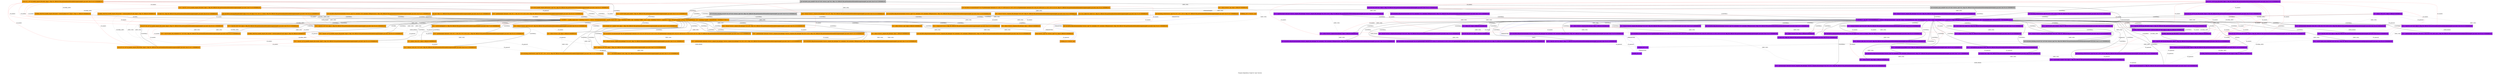 strict graph "Program Dependency Graph for 'main' function" {
label="Program Dependency Graph for 'main' function";
Node0x563ba2780840 [fillcolor=orange, label="{  store i32 1, i32* @_handle_request_fib.inited, align 4, !dbg !92, DBGLOC file partitioned/multithreaded/orange/example3_rpc.mod.c line 24 col 10 ENDDBGLOC}", shape="record", side="orange/orange", style=filled];
Node0x563ba2780f10 [fillcolor=orange, label="{  call void @llvm.memcpy.p0i8.p0i8.i64(i8* align 4 %14, i8* align 4 %15, i64 12, i1 false), !dbg !96, DBGLOC file partitioned/multithreaded/orange/example3_rpc.mod.c line 26 col 13 ENDDBGLOC}", shape="record", side="orange/orange", style=filled];
Node0x563ba277b5a0 [color="blue", fillcolor=orange, label="{FORMAL_OUT: 0 %struct._tag*}", shape="record", side="orange/orange", style=filled];
Node0x563ba278ebb0 [fillcolor=orange, label="{  call void @llvm.dbg.declare(metadata %struct._tag** %2, metadata !103, metadata !DIExpression()), !dbg !104, DBGLOC file partitioned/multithreaded/orange/example3_rpc.mod.c line 5 col 36 ENDDBGLOC}", shape="record", side="orange/orange", style=filled];
Node0x563ba2799130 [fillcolor=orange, label="{GLOBAL_VALUE:@_handle_request_fib.psocket = internal global i8* null, align 8, !dbg !35, DBGLOC  ENDDBGLOC}", shape="record", side="orange/orange", style=filled];
Node0x55dbd8fa22e0 [fillcolor=purple, label="{  store i32 1, i32* @_rpc_fib.inited, align 4, !dbg !85, DBGLOC file partitioned/multithreaded/purple/example3_rpc.mod.c line 24 col 10 ENDDBGLOC}", shape="record", side="purple/purple", style=filled];
Node0x55dbd8fa2400 [fillcolor=purple, label="{  store i32 %10, i32* %11, align 1, !dbg !79, DBGLOC file partitioned/multithreaded/purple/example3_rpc.mod.c line 19 col 11 ENDDBGLOC}", shape="record", side="purple/purple", style=filled];
Node0x563ba2793ee0 [fillcolor=orange, label="{  call void @_handle_request_fib(%struct._tag* %5), !dbg !56, DBGLOC file partitioned/multithreaded/orange/example3_rpc.mod.c line 84 col 1 ENDDBGLOC}", shape="record", side="orange/orange", style=filled];
Node0x55dbd8fa21f0 [fillcolor=purple, label="{  %7 = alloca \{ i64, i32 \}, align 4, DBGLOC  ENDDBGLOC}", shape="record", side="purple/purple", style=filled];
Node0x563ba2780a50 [fillcolor=orange, label="{  br i1 %11, label %22, label %12, !dbg !91, DBGLOC file partitioned/multithreaded/orange/example3_rpc.mod.c line 23 col 5 ENDDBGLOC}", shape="record", side="orange/orange", style=filled];
Node0x55dbd8fa1d10 [fillcolor=purple, label="{  call void @tag_write(%struct._tag* %3, i32 1, i32 1, i32 3), !dbg !80, DBGLOC file partitioned/multithreaded/purple/example3_rpc.mod.c line 20 col 2 ENDDBGLOC}", shape="record", side="purple/purple", style=filled];
Node0x55dbd8fa1d70 [dbginfo="Name: xdc_asyn_send on line 30 column 2 in file partitioned/multithreaded/purple/example3_rpc.mod.c (local)", fillcolor="gray", label="{  call void @xdc_asyn_send(i8* %25, i8* %26, %struct._tag* %3), !dbg !95, DBGLOC file partitioned/multithreaded/purple/example3_rpc.mod.c line 30 col 2 ENDDBGLOC}", shape="record", side="purple/purple", style="filled"];
Node0x563ba2781360 [fillcolor=orange, label="{  ret void, !dbg !111, DBGLOC file partitioned/multithreaded/orange/example3_rpc.mod.c line 35 col 1 ENDDBGLOC}", shape="record", side="orange/orange", style=filled];
Node0x563ba2780420 [dbginfo="Name: xdc_asyn_send on line 34 column 2 in file partitioned/multithreaded/orange/example3_rpc.mod.c (local)", fillcolor="gray", label="{  call void @xdc_asyn_send(i8* %29, i8* %30, %struct._tag* %4), !dbg !110, DBGLOC file partitioned/multithreaded/orange/example3_rpc.mod.c line 34 col 2 ENDDBGLOC}", shape="record", side="orange/orange", style="filled"];
Node0x563ba27808d0 [fillcolor=orange, label="{  call void @llvm.var.annotation(i8* %9, i8* getelementptr inbounds ([17 x i8], [17 x i8]* @.str.2.5, i32 0, i32 0), i8* getelementptr inbounds ([52 x i8], [52 x i8]* @.str.1.4, i32 0, i32 0), i32 18), !dbg !87, DBGLOC file partitioned/multithreaded/orange/example3_rpc.mod.c line 18 col 2 ENDDBGLOC}", shape="record", side="orange/orange", style=filled];
Node0x55dbd8fa2460 [fillcolor=purple, label="{  store i8* %15, i8** @_rpc_fib.psocket, align 8, !dbg !88, DBGLOC file partitioned/multithreaded/purple/example3_rpc.mod.c line 25 col 11 ENDDBGLOC}", shape="record", side="purple/purple", style=filled];
Node0x563ba27807b0 [fillcolor=orange, label="{  %10 = load i32, i32* @_handle_request_fib.inited, align 4, !dbg !89, DBGLOC file partitioned/multithreaded/orange/example3_rpc.mod.c line 23 col 6 ENDDBGLOC}", shape="record", side="orange/orange", style=filled];
Node0x563ba2799090 [fillcolor=orange, label="{GLOBAL_VALUE:@_handle_request_fib.inited = internal global i32 0, align 4, !dbg !11, DBGLOC  ENDDBGLOC}", shape="record", side="orange/orange", style=filled];
Node0x563ba2780360 [fillcolor=orange, label="{  %4 = alloca %struct._tag, align 4, DBGLOC  ENDDBGLOC}", shape="record", side="orange/orange", style=filled];
Node0x55dbd8fa1f80 [fillcolor=purple, label="{  %26 = bitcast %struct._request_fib_datatype* %5 to i8*, !dbg !94, DBGLOC file partitioned/multithreaded/purple/example3_rpc.mod.c line 30 col 25 ENDDBGLOC}", shape="record", side="purple/purple", style=filled];
Node0x55dbd8fa1fb0 [fillcolor=purple, label="{  %11 = getelementptr inbounds %struct._request_fib_datatype, %struct._request_fib_datatype* %5, i32 0, i32 0, !dbg !78, DBGLOC file partitioned/multithreaded/purple/example3_rpc.mod.c line 19 col 10 ENDDBGLOC}", shape="record", side="purple/purple", style=filled];
Node0x55dbd8fa1c50 [fillcolor=purple, label="{  call void @llvm.dbg.declare(metadata i32* %2, metadata !121, metadata !DIExpression()), !dbg !122, DBGLOC file partitioned/multithreaded/purple/example3_rpc.mod.c line 2 col 21 ENDDBGLOC}", shape="record", side="purple/purple", style=filled];
Node0x563ba2780780 [fillcolor=orange, label="{  %16 = getelementptr inbounds \{ i64, i32 \}, \{ i64, i32 \}* %7, i32 0, i32 0, !dbg !96, DBGLOC file partitioned/multithreaded/orange/example3_rpc.mod.c line 26 col 13 ENDDBGLOC}", shape="record", side="orange/orange", style=filled];
Node0x563ba278ec10 [fillcolor=orange, label="{  call void @llvm.dbg.declare(metadata %struct._tag* %3, metadata !105, metadata !DIExpression()), !dbg !106, DBGLOC file partitioned/multithreaded/orange/example3_rpc.mod.c line 9 col 11 ENDDBGLOC}", shape="record", side="orange/orange", style=filled];
Node0x563ba27812a0 [fillcolor=orange, label="{  br label %22, !dbg !99, DBGLOC file partitioned/multithreaded/orange/example3_rpc.mod.c line 28 col 2 ENDDBGLOC}", shape="record", side="orange/orange", style=filled];
Node0x563ba2780600 [fillcolor=orange, label="{  %9 = bitcast %struct._response_fib_datatype* %6 to i8*, !dbg !87, DBGLOC file partitioned/multithreaded/orange/example3_rpc.mod.c line 18 col 2 ENDDBGLOC}", shape="record", side="orange/orange", style=filled];
Node0x55dbd8fa3140 [fillcolor=purple, label="{\<\<ENTRY\>\> _rpc_fib \<\<0x55dbd8f660e0\> = distinct !DISubprogram(name: \"_rpc_fib\", scope: \<0x55dbd8f5d1a0\>, file: \<0x55dbd8f5d1a0\>, line: 2, type: \<0x55dbd8f673c0\>, scopeLine: 2, flags: DIFlagPrototyped, spFlags: DISPFlagDefinition, unit: \<0x55dbd8f66188\>, retainedNodes: \<0x55dbd8f66120\>)\>}", shape="record", side="purple/purple", style=filled];
Node0x55dbd8fa1f50 [fillcolor=purple, label="{  %8 = bitcast %struct._request_fib_datatype* %5 to i8*, !dbg !68, DBGLOC file partitioned/multithreaded/purple/example3_rpc.mod.c line 10 col 2 ENDDBGLOC}", shape="record", side="purple/purple", style=filled];
Node0x55dbd8fa1ce0 [fillcolor=purple, label="{  call void @llvm.dbg.declare(metadata %struct._tag* %3, metadata !123, metadata !DIExpression()), !dbg !135, DBGLOC file partitioned/multithreaded/purple/example3_rpc.mod.c line 6 col 11 ENDDBGLOC}", shape="record", side="purple/purple", style=filled];
Node0x563ba278ec70 [dbginfo="Name: xdc_blocking_recv on line 30 column 2 in file partitioned/multithreaded/orange/example3_rpc.mod.c (local)", fillcolor="gray", label="{  call void @xdc_blocking_recv(i8* %23, i8* %24, %struct._tag* %3), !dbg !102, DBGLOC file partitioned/multithreaded/orange/example3_rpc.mod.c line 30 col 2 ENDDBGLOC}", shape="record", side="orange/orange", style="filled"];
Node0x563ba2780e20 [fillcolor=orange, label="{  %13 = call i8* @xdc_pub_socket(), !dbg !94, DBGLOC file partitioned/multithreaded/orange/example3_rpc.mod.c line 25 col 13 ENDDBGLOC}", shape="record", side="orange/orange", style=filled];
Node0x563ba2780630 [fillcolor=orange, label="{  %30 = bitcast %struct._response_fib_datatype* %6 to i8*, !dbg !109, DBGLOC file partitioned/multithreaded/orange/example3_rpc.mod.c line 34 col 25 ENDDBGLOC}", shape="record", side="orange/orange", style=filled];
Node0x563ba27803c0 [fillcolor=orange, label="{  call void @tag_write(%struct._tag* %4, i32 2, i32 2, i32 4), !dbg !107, DBGLOC file partitioned/multithreaded/orange/example3_rpc.mod.c line 33 col 2 ENDDBGLOC}", shape="record", side="orange/orange", style=filled];
Node0x55dbd8fb5900 [fillcolor=purple, label="{GLOBAL_VALUE:@_rpc_fib.psocket = internal global i8* null, align 8, !dbg !14, DBGLOC  ENDDBGLOC}", shape="record", side="purple/purple", style=filled];
Node0x563ba2781270 [fillcolor=orange, label="{\<\<ENTRY\>\> _handle_request_fib \<\<0x563ba272e570\> = distinct !DISubprogram(name: \"_handle_request_fib\", scope: \<0x563ba272f9f0\>, file: \<0x563ba272f9f0\>, line: 5, type: \<0x563ba2730010\>, scopeLine: 5, flags: DIFlagPrototyped, spFlags: DISPFlagDefinition, unit: \<0x563ba272ea98\>, retainedNodes: \<0x563ba2727fa0\>)\>}", shape="record", side="orange/orange", style=filled];
Node0x55dbd8fa1da0 [fillcolor=purple, label="{  call void @llvm.dbg.declare(metadata %struct._tag* %4, metadata !136, metadata !DIExpression()), !dbg !137, DBGLOC file partitioned/multithreaded/purple/example3_rpc.mod.c line 7 col 11 ENDDBGLOC}", shape="record", side="purple/purple", style=filled];
Node0x55dbd8fa2070 [annotation="TAG_RESPONSE_FIB", dbginfo="Name: 6 on line 15 column 2 in file partitioned/multithreaded/purple/example3_rpc.mod.c (local)", fillcolor=purple, label="{  %6 = alloca %struct._response_fib_datatype, align 1, DBGLOC  ENDDBGLOC}", shape="record", side="purple/purple", style=filled];
Node0x55dbd8fa1ef0 [annotation="TAG_REQUEST_FIB", dbginfo="Name: 5 on line 10 column 2 in file partitioned/multithreaded/purple/example3_rpc.mod.c (local)", fillcolor=purple, label="{  %5 = alloca %struct._request_fib_datatype, align 1, DBGLOC  ENDDBGLOC}", shape="record", side="purple/purple", style=filled];
Node0x55dbd8fa2280 [fillcolor=purple, label="{  %12 = load i32, i32* @_rpc_fib.inited, align 4, !dbg !82, DBGLOC file partitioned/multithreaded/purple/example3_rpc.mod.c line 23 col 6 ENDDBGLOC}", shape="record", side="purple/purple", style=filled];
Node0x55dbd8fa2520 [fillcolor=purple, label="{  store i8* %22, i8** @_rpc_fib.ssocket, align 8, !dbg !90, DBGLOC file partitioned/multithreaded/purple/example3_rpc.mod.c line 26 col 11 ENDDBGLOC}", shape="record", side="purple/purple", style=filled];
Node0x563ba2780810 [fillcolor=orange, label="{  %11 = icmp ne i32 %10, 0, !dbg !89, DBGLOC file partitioned/multithreaded/orange/example3_rpc.mod.c line 23 col 6 ENDDBGLOC}", shape="record", side="orange/orange", style=filled];
Node0x563ba2780bf0 [fillcolor=orange, label="{  %19 = load i32, i32* %18, align 4, !dbg !96, DBGLOC file partitioned/multithreaded/orange/example3_rpc.mod.c line 26 col 13 ENDDBGLOC}", shape="record", side="orange/orange", style=filled];
Node0x563ba27804e0 [fillcolor=orange, label="{  %24 = bitcast %struct._request_fib_datatype* %5 to i8*, !dbg !101, DBGLOC file partitioned/multithreaded/orange/example3_rpc.mod.c line 30 col 29 ENDDBGLOC}", shape="record", side="orange/orange", style=filled];
Node0x55dbd8fa83c0 [fillcolor=purple, label="{  %15 = call double @_rpc_fib(i32 %14), !dbg !52, DBGLOC file partitioned/multithreaded/purple/example3.mod.c line 34 col 10 ENDDBGLOC}", shape="record", side="purple/purple", style=filled];
Node0x563ba27805a0 [annotation="TAG_RESPONSE_FIB", dbginfo="Name: 6 on line 18 column 2 in file partitioned/multithreaded/orange/example3_rpc.mod.c (local)", fillcolor=orange, label="{  %6 = alloca %struct._response_fib_datatype, align 1, DBGLOC  ENDDBGLOC}", shape="record", side="orange/orange", style=filled];
Node0x563ba2780870 [fillcolor=orange, label="{  call void @llvm.var.annotation(i8* %8, i8* getelementptr inbounds ([16 x i8], [16 x i8]* @.str.3, i32 0, i32 0), i8* getelementptr inbounds ([52 x i8], [52 x i8]* @.str.1.4, i32 0, i32 0), i32 13), !dbg !79, DBGLOC file partitioned/multithreaded/orange/example3_rpc.mod.c line 13 col 2 ENDDBGLOC}", shape="record", side="orange/orange", style=filled];
Node0x563ba2780b90 [fillcolor=orange, label="{  %17 = load i64, i64* %16, align 4, !dbg !96, DBGLOC file partitioned/multithreaded/orange/example3_rpc.mod.c line 26 col 13 ENDDBGLOC}", shape="record", side="orange/orange", style=filled];
Node0x563ba27803f0 [annotation="TAG_REQUEST_FIB", dbginfo="Name: 5 on line 13 column 2 in file partitioned/multithreaded/orange/example3_rpc.mod.c (local)", fillcolor=orange, label="{  %5 = alloca %struct._request_fib_datatype, align 1, DBGLOC  ENDDBGLOC}", shape="record", side="orange/orange", style=filled];
Node0x563ba2780960 [fillcolor=orange, label="{  store i8* %20, i8** @_handle_request_fib.ssocket, align 8, !dbg !97, DBGLOC file partitioned/multithreaded/orange/example3_rpc.mod.c line 26 col 11 ENDDBGLOC}", shape="record", side="orange/orange", style=filled];
Node0x563ba2780fd0 [fillcolor=orange, label="{  %21 = call i32 @sleep(i32 1), !dbg !98, DBGLOC file partitioned/multithreaded/orange/example3_rpc.mod.c line 27 col 3 ENDDBGLOC}", shape="record", side="orange/orange", style=filled];
Node0x563ba278eb50 [fillcolor=orange, label="{  %2 = alloca %struct._tag*, align 8, DBGLOC  ENDDBGLOC}", shape="record", side="orange/orange", style=filled];
Node0x563ba27805d0 [fillcolor=orange, label="{  call void @llvm.dbg.declare(metadata %struct._response_fib_datatype* %6, metadata !132, metadata !DIExpression()), !dbg !138, DBGLOC file partitioned/multithreaded/orange/example3_rpc.mod.c line 18 col 24 ENDDBGLOC}", shape="record", side="orange/orange", style=filled];
Node0x563ba27804b0 [fillcolor=orange, label="{  %25 = getelementptr inbounds %struct._request_fib_datatype, %struct._request_fib_datatype* %5, i32 0, i32 0, !dbg !103, DBGLOC file partitioned/multithreaded/orange/example3_rpc.mod.c line 31 col 28 ENDDBGLOC}", shape="record", side="orange/orange", style=filled];
Node0x55dbd8fa20a0 [fillcolor=purple, label="{  call void @llvm.dbg.declare(metadata %struct._response_fib_datatype* %6, metadata !161, metadata !DIExpression()), !dbg !167, DBGLOC file partitioned/multithreaded/purple/example3_rpc.mod.c line 15 col 24 ENDDBGLOC}", shape="record", side="purple/purple", style=filled];
Node0x563ba27991d0 [fillcolor=orange, label="{GLOBAL_VALUE:@_handle_request_fib.ssocket = internal global i8* null, align 8, !dbg !38, DBGLOC  ENDDBGLOC}", shape="record", side="orange/orange", style=filled];
Node0x563ba27807e0 [fillcolor=orange, label="{  %18 = getelementptr inbounds \{ i64, i32 \}, \{ i64, i32 \}* %7, i32 0, i32 1, !dbg !96, DBGLOC file partitioned/multithreaded/orange/example3_rpc.mod.c line 26 col 13 ENDDBGLOC}", shape="record", side="orange/orange", style=filled];
Node0x55dbd8fabdf0 [fillcolor=purple, label="{  %2 = alloca i32, align 4, DBGLOC  ENDDBGLOC}", shape="record", side="purple/purple", style=filled];
Node0x563ba2780720 [fillcolor=orange, label="{  %7 = alloca \{ i64, i32 \}, align 4, DBGLOC  ENDDBGLOC}", shape="record", side="orange/orange", style=filled];
Node0x55dbd8fa2130 [fillcolor=purple, label="{  %28 = bitcast %struct._response_fib_datatype* %6 to i8*, !dbg !97, DBGLOC file partitioned/multithreaded/purple/example3_rpc.mod.c line 31 col 29 ENDDBGLOC}", shape="record", side="purple/purple", style=filled];
Node0x563ba2780750 [fillcolor=orange, label="{  %14 = bitcast \{ i64, i32 \}* %7 to i8*, !dbg !96, DBGLOC file partitioned/multithreaded/orange/example3_rpc.mod.c line 26 col 13 ENDDBGLOC}", shape="record", side="orange/orange", style=filled];
Node0x55dbd8fa8a80 [fillcolor=purple, label="{  %41 = call double @_rpc_fib(i32 %40), !dbg !90, DBGLOC file partitioned/multithreaded/purple/example3.mod.c line 43 col 10 ENDDBGLOC}", shape="record", side="purple/purple", style=filled];
Node0x55dbd8fa25e0 [fillcolor=purple, label="{  %25 = load i8*, i8** @_rpc_fib.psocket, align 8, !dbg !93, DBGLOC file partitioned/multithreaded/purple/example3_rpc.mod.c line 30 col 16 ENDDBGLOC}", shape="record", side="purple/purple", style=filled];
Node0x55dbd8fa2550 [fillcolor=purple, label="{  br i1 %13, label %24, label %14, !dbg !84, DBGLOC file partitioned/multithreaded/purple/example3_rpc.mod.c line 23 col 5 ENDDBGLOC}", shape="record", side="purple/purple", style=filled];
Node0x55dbd8fa1c80 [fillcolor=purple, label="{  %3 = alloca %struct._tag, align 4, DBGLOC  ENDDBGLOC}", shape="record", side="purple/purple", style=filled];
Node0x563ba2780c20 [fillcolor=orange, label="{  %26 = load i32, i32* %25, align 1, !dbg !103, DBGLOC file partitioned/multithreaded/orange/example3_rpc.mod.c line 31 col 28 ENDDBGLOC}", shape="record", side="orange/orange", style=filled];
Node0x563ba2780bc0 [fillcolor=orange, label="{  %23 = load i8*, i8** @_handle_request_fib.ssocket, align 8, !dbg !100, DBGLOC file partitioned/multithreaded/orange/example3_rpc.mod.c line 30 col 20 ENDDBGLOC}", shape="record", side="orange/orange", style=filled];
Node0x55dbd8fa1c20 [fillcolor=purple, label="{  store i32 %0, i32* %2, align 4, DBGLOC  ENDDBGLOC}", shape="record", side="purple/purple", style=filled];
Node0x55dbd8fa1cb0 [fillcolor=purple, label="{  %10 = load i32, i32* %2, align 4, !dbg !77, DBGLOC file partitioned/multithreaded/purple/example3_rpc.mod.c line 19 col 12 ENDDBGLOC}", shape="record", side="purple/purple", style=filled];
Node0x563ba278eca0 [fillcolor=orange, label="{  %15 = bitcast %struct._tag* %3 to i8*, !dbg !96, DBGLOC file partitioned/multithreaded/orange/example3_rpc.mod.c line 26 col 13 ENDDBGLOC}", shape="record", side="orange/orange", style=filled];
Node0x55dbd8fa30c0 [fillcolor=purple, label="{  ret double %30, !dbg !100, DBGLOC file partitioned/multithreaded/purple/example3_rpc.mod.c line 32 col 2 ENDDBGLOC}", shape="record", side="purple/purple", style=filled];
Node0x563ba2789e10 [fillcolor=orange, label="{  %3 = alloca %struct._tag, align 4, DBGLOC  ENDDBGLOC}", shape="record", side="orange/orange", style=filled];
Node0x55dbd8fa3170 [fillcolor=purple, label="{  br label %24, !dbg !92, DBGLOC file partitioned/multithreaded/purple/example3_rpc.mod.c line 28 col 2 ENDDBGLOC}", shape="record", side="purple/purple", style=filled];
Node0x55dbd8fa2250 [fillcolor=purple, label="{  %18 = getelementptr inbounds \{ i64, i32 \}, \{ i64, i32 \}* %7, i32 0, i32 0, !dbg !89, DBGLOC file partitioned/multithreaded/purple/example3_rpc.mod.c line 26 col 13 ENDDBGLOC}", shape="record", side="purple/purple", style=filled];
Node0x55dbd8fa2580 [fillcolor=purple, label="{  %21 = load i32, i32* %20, align 4, !dbg !89, DBGLOC file partitioned/multithreaded/purple/example3_rpc.mod.c line 26 col 13 ENDDBGLOC}", shape="record", side="purple/purple", style=filled];
Node0x563ba2780a20 [fillcolor=orange, label="{  store double %27, double* %28, align 1, !dbg !106, DBGLOC file partitioned/multithreaded/orange/example3_rpc.mod.c line 31 col 14 ENDDBGLOC}", shape="record", side="orange/orange", style=filled];
Node0x55dbd8fa1e30 [fillcolor=purple, label="{  %17 = bitcast %struct._tag* %4 to i8*, !dbg !89, DBGLOC file partitioned/multithreaded/purple/example3_rpc.mod.c line 26 col 13 ENDDBGLOC}", shape="record", side="purple/purple", style=filled];
Node0x55dbd8fa2340 [fillcolor=purple, label="{  call void @llvm.var.annotation(i8* %8, i8* getelementptr inbounds ([16 x i8], [16 x i8]* @.str.3, i32 0, i32 0), i8* getelementptr inbounds ([52 x i8], [52 x i8]* @.str.1.4, i32 0, i32 0), i32 10), !dbg !68, DBGLOC file partitioned/multithreaded/purple/example3_rpc.mod.c line 10 col 2 ENDDBGLOC}", shape="record", side="purple/purple", style=filled];
Node0x55dbd8f9b420 [fillcolor=purple, label="{  call void @llvm.memcpy.p0i8.p0i8.i64(i8* align 4 %16, i8* align 4 %17, i64 12, i1 false), !dbg !89, DBGLOC file partitioned/multithreaded/purple/example3_rpc.mod.c line 26 col 13 ENDDBGLOC}", shape="record", side="purple/purple", style=filled];
Node0x55dbd8fa25b0 [fillcolor=purple, label="{  %19 = load i64, i64* %18, align 4, !dbg !89, DBGLOC file partitioned/multithreaded/purple/example3_rpc.mod.c line 26 col 13 ENDDBGLOC}", shape="record", side="purple/purple", style=filled];
Node0x55dbd8fa20d0 [fillcolor=purple, label="{  %9 = bitcast %struct._response_fib_datatype* %6 to i8*, !dbg !76, DBGLOC file partitioned/multithreaded/purple/example3_rpc.mod.c line 15 col 2 ENDDBGLOC}", shape="record", side="purple/purple", style=filled];
Node0x55dbd8fb58a0 [fillcolor=purple, label="{GLOBAL_VALUE:@_rpc_fib.inited = internal global i32 0, align 4, !dbg !0, DBGLOC  ENDDBGLOC}", shape="record", side="purple/purple", style=filled];
Node0x55dbd8fa1e00 [dbginfo="Name: xdc_blocking_recv on line 31 column 2 in file partitioned/multithreaded/purple/example3_rpc.mod.c (local)", fillcolor="gray", label="{  call void @xdc_blocking_recv(i8* %27, i8* %28, %struct._tag* %4), !dbg !98, DBGLOC file partitioned/multithreaded/purple/example3_rpc.mod.c line 31 col 2 ENDDBGLOC}", shape="record", side="purple/purple", style="filled"];
Node0x55dbd8f8c2f0 [fillcolor=purple, label="{  %15 = call i8* @xdc_pub_socket(), !dbg !87, DBGLOC file partitioned/multithreaded/purple/example3_rpc.mod.c line 25 col 13 ENDDBGLOC}", shape="record", side="purple/purple", style=filled];
Node0x563ba278eb80 [fillcolor=orange, label="{  store %struct._tag* %0, %struct._tag** %2, align 8, DBGLOC  ENDDBGLOC}", shape="record", side="orange/orange", style=filled];
Node0x55dbd8fa26a0 [fillcolor=purple, label="{  %27 = load i8*, i8** @_rpc_fib.ssocket, align 8, !dbg !96, DBGLOC file partitioned/multithreaded/purple/example3_rpc.mod.c line 31 col 20 ENDDBGLOC}", shape="record", side="purple/purple", style=filled];
Node0x55dbd8fa2220 [fillcolor=purple, label="{  %16 = bitcast \{ i64, i32 \}* %7 to i8*, !dbg !89, DBGLOC file partitioned/multithreaded/purple/example3_rpc.mod.c line 26 col 13 ENDDBGLOC}", shape="record", side="purple/purple", style=filled];
Node0x55dbd8fa1dd0 [fillcolor=purple, label="{  call void @tag_write(%struct._tag* %4, i32 2, i32 2, i32 4), !dbg !81, DBGLOC file partitioned/multithreaded/purple/example3_rpc.mod.c line 21 col 2 ENDDBGLOC}", shape="record", side="purple/purple", style=filled];
Node0x563ba2780ce0 [fillcolor=orange, label="{  %29 = load i8*, i8** @_handle_request_fib.psocket, align 8, !dbg !108, DBGLOC file partitioned/multithreaded/orange/example3_rpc.mod.c line 34 col 16 ENDDBGLOC}", shape="record", side="orange/orange", style=filled];
Node0x563ba278ec40 [fillcolor=orange, label="{  call void @tag_write(%struct._tag* %3, i32 1, i32 1, i32 3), !dbg !88, DBGLOC file partitioned/multithreaded/orange/example3_rpc.mod.c line 22 col 2 ENDDBGLOC}", shape="record", side="orange/orange", style=filled];
Node0x563ba2780480 [fillcolor=orange, label="{  %8 = bitcast %struct._request_fib_datatype* %5 to i8*, !dbg !79, DBGLOC file partitioned/multithreaded/orange/example3_rpc.mod.c line 13 col 2 ENDDBGLOC}", shape="record", side="orange/orange", style=filled];
Node0x55dbd8fa2310 [fillcolor=purple, label="{  %13 = icmp ne i32 %12, 0, !dbg !82, DBGLOC file partitioned/multithreaded/purple/example3_rpc.mod.c line 23 col 6 ENDDBGLOC}", shape="record", side="purple/purple", style=filled];
Node0x55dbd8f9f890 [fillcolor=purple, label="{  %22 = call i8* @xdc_sub_socket(i64 %19, i32 %21), !dbg !89, DBGLOC file partitioned/multithreaded/purple/example3_rpc.mod.c line 26 col 13 ENDDBGLOC}", shape="record", side="purple/purple", style=filled];
Node0x563ba2780450 [fillcolor=orange, label="{  call void @llvm.dbg.declare(metadata %struct._request_fib_datatype* %5, metadata !109, metadata !DIExpression()), !dbg !130, DBGLOC file partitioned/multithreaded/orange/example3_rpc.mod.c line 13 col 23 ENDDBGLOC}", shape="record", side="orange/orange", style=filled];
Node0x563ba2781150 [fillcolor=orange, label="{  %27 = call double @fib(i32 %26), !dbg !104, DBGLOC file partitioned/multithreaded/orange/example3_rpc.mod.c line 31 col 16 ENDDBGLOC}", shape="record", side="orange/orange", style=filled];
Node0x55dbd8fa1d40 [fillcolor=purple, label="{  %4 = alloca %struct._tag, align 4, DBGLOC  ENDDBGLOC}", shape="record", side="purple/purple", style=filled];
Node0x55dbd8fa33c0 [color="blue", fillcolor=purple, label="{FORMAL_OUT: 0 i32}", shape="record", side="purple/purple", style=filled];
Node0x563ba2780e50 [fillcolor=orange, label="{  %20 = call i8* @xdc_sub_socket(i64 %17, i32 %19), !dbg !96, DBGLOC file partitioned/multithreaded/orange/example3_rpc.mod.c line 26 col 13 ENDDBGLOC}", shape="record", side="orange/orange", style=filled];
Node0x55dbd8fa23a0 [fillcolor=purple, label="{  call void @llvm.var.annotation(i8* %9, i8* getelementptr inbounds ([17 x i8], [17 x i8]* @.str.2.5, i32 0, i32 0), i8* getelementptr inbounds ([52 x i8], [52 x i8]* @.str.1.4, i32 0, i32 0), i32 15), !dbg !76, DBGLOC file partitioned/multithreaded/purple/example3_rpc.mod.c line 15 col 2 ENDDBGLOC}", shape="record", side="purple/purple", style=filled];
Node0x55dbd8fa1f20 [fillcolor=purple, label="{  call void @llvm.dbg.declare(metadata %struct._request_fib_datatype* %5, metadata !138, metadata !DIExpression()), !dbg !159, DBGLOC file partitioned/multithreaded/purple/example3_rpc.mod.c line 10 col 23 ENDDBGLOC}", shape="record", side="purple/purple", style=filled];
Node0x55dbd8fa3390 [color="blue", fillcolor=purple, label="{FORMAL_IN: 0 i32}", shape="record", side="purple/purple", style=filled];
Node0x55dbd8f8efe0 [fillcolor=purple, label="{  %30 = load double, double* %29, align 1, !dbg !99, DBGLOC file partitioned/multithreaded/purple/example3_rpc.mod.c line 32 col 18 ENDDBGLOC}", shape="record", side="purple/purple", style=filled];
Node0x55dbd8fb5960 [fillcolor=purple, label="{GLOBAL_VALUE:@_rpc_fib.ssocket = internal global i8* null, align 8, !dbg !17, DBGLOC  ENDDBGLOC}", shape="record", side="purple/purple", style=filled];
Node0x55dbd8fa1550 [fillcolor=purple, label="{  %23 = call i32 @sleep(i32 1), !dbg !91, DBGLOC file partitioned/multithreaded/purple/example3_rpc.mod.c line 27 col 3 ENDDBGLOC}", shape="record", side="purple/purple", style=filled];
Node0x563ba2780660 [fillcolor=orange, label="{  %28 = getelementptr inbounds %struct._response_fib_datatype, %struct._response_fib_datatype* %6, i32 0, i32 0, !dbg !105, DBGLOC file partitioned/multithreaded/orange/example3_rpc.mod.c line 31 col 10 ENDDBGLOC}", shape="record", side="orange/orange", style=filled];
Node0x55dbd8fa2100 [fillcolor=purple, label="{  %29 = getelementptr inbounds %struct._response_fib_datatype, %struct._response_fib_datatype* %6, i32 0, i32 0, !dbg !99, DBGLOC file partitioned/multithreaded/purple/example3_rpc.mod.c line 32 col 18 ENDDBGLOC}", shape="record", side="purple/purple", style=filled];
Node0x563ba2780390 [fillcolor=orange, label="{  call void @llvm.dbg.declare(metadata %struct._tag* %4, metadata !107, metadata !DIExpression()), !dbg !108, DBGLOC file partitioned/multithreaded/orange/example3_rpc.mod.c line 10 col 11 ENDDBGLOC}", shape="record", side="orange/orange", style=filled];
Node0x563ba2780930 [fillcolor=orange, label="{  store i8* %13, i8** @_handle_request_fib.psocket, align 8, !dbg !95, DBGLOC file partitioned/multithreaded/orange/example3_rpc.mod.c line 25 col 11 ENDDBGLOC}", shape="record", side="orange/orange", style=filled];
Node0x55dbd8fa22b0 [fillcolor=purple, label="{  %20 = getelementptr inbounds \{ i64, i32 \}, \{ i64, i32 \}* %7, i32 0, i32 1, !dbg !89, DBGLOC file partitioned/multithreaded/purple/example3_rpc.mod.c line 26 col 13 ENDDBGLOC}", shape="record", side="purple/purple", style=filled];
Node0x563ba277b4e0 [color="blue", fillcolor=orange, label="{FORMAL_IN: 0 %struct._tag*}", shape="record", side="orange/orange", style=filled];
N [pos="0,25!", shape=polygon, side=green, style=invis];
S [pos="0,-25!", shape=polygon, side=orange, style=invis];
Node0x563ba2780840 -- Node0x563ba278eb80  [color="red", label="{D_ALIAS}", penwidth="2.0", style="dotted"];
Node0x563ba2780840 -- Node0x563ba27807b0  [color="red", label="{D_ALIAS}", penwidth="2.0", style="dotted"];
Node0x563ba2780840 -- Node0x563ba2780b90  [color="red", label="{D_ALIAS}", penwidth="2.0", style="dotted"];
Node0x563ba2780840 -- Node0x563ba2780bf0  [color="red", label="{D_ALIAS}", penwidth="2.0", style="dotted"];
Node0x563ba2780840 -- Node0x563ba2780bc0  [color="red", label="{D_ALIAS}", penwidth="2.0", style="dotted"];
Node0x563ba2780840 -- Node0x563ba2780c20  [color="red", label="{D_ALIAS}", penwidth="2.0", style="dotted"];
Node0x563ba2780840 -- Node0x563ba2780ce0  [color="red", label="{D_ALIAS}", penwidth="2.0", style="dotted"];
Node0x563ba2780840 -- Node0x563ba2780930  [color="red", label="{D_ALIAS}", penwidth="2.0", style="dotted"];
Node0x563ba2780840 -- Node0x563ba2780960  [color="red", label="{D_ALIAS}", penwidth="2.0", style="dotted"];
Node0x563ba2780840 -- Node0x563ba2780a20  [color="red", label="{D_ALIAS}", penwidth="2.0", style="dotted"];
Node0x563ba2780840 -- Node0x563ba2781270  [label="{CONTROL}"];
Node0x563ba2780840 -- Node0x563ba2799090  [label="{GLOBAL_DEP}", style="dotted"];
Node0x563ba2780840 -- S  [style=invis];
Node0x563ba2780f10 -- Node0x563ba278eca0  [label="{DEF_USE}", style="dotted"];
Node0x563ba2780f10 -- Node0x563ba2780750  [label="{DEF_USE}", style="dotted"];
Node0x563ba2780f10 -- Node0x563ba2781270  [label="{CONTROL}"];
Node0x563ba2780f10 -- S  [style=invis];
Node0x563ba277b5a0 -- Node0x563ba2781270  [color="blue", label="{PARAMETER}", style="dashed"];
Node0x563ba277b5a0 -- Node0x563ba277b4e0  [color="blue", label="{PARAMETER}", style="dashed"];
Node0x563ba277b5a0 -- S  [style=invis];
Node0x563ba278ebb0 -- Node0x563ba278eb50  [label="{DEF_USE}", style="dotted"];
Node0x563ba278ebb0 -- Node0x563ba2781270  [label="{CONTROL}"];
Node0x563ba278ebb0 -- S  [style=invis];
Node0x563ba2799130 -- Node0x563ba2781270  [label="{SCOPE}"];
Node0x563ba2799130 -- Node0x563ba2780ce0  [label="{GLOBAL_DEP}", style="dotted"];
Node0x563ba2799130 -- Node0x563ba2780930  [label="{GLOBAL_DEP}", style="dotted"];
Node0x563ba2799130 -- S  [style=invis];
Node0x55dbd8fa22e0 -- Node0x55dbd8fa1c20  [color="red", label="{D_ALIAS}", penwidth="2.0", style="dotted"];
Node0x55dbd8fa22e0 -- Node0x55dbd8fa1cb0  [color="red", label="{D_ALIAS}", penwidth="2.0", style="dotted"];
Node0x55dbd8fa22e0 -- Node0x55dbd8fa2280  [color="red", label="{D_ALIAS}", penwidth="2.0", style="dotted"];
Node0x55dbd8fa22e0 -- Node0x55dbd8fa25b0  [color="red", label="{D_ALIAS}", penwidth="2.0", style="dotted"];
Node0x55dbd8fa22e0 -- Node0x55dbd8fa2580  [color="red", label="{D_ALIAS}", penwidth="2.0", style="dotted"];
Node0x55dbd8fa22e0 -- Node0x55dbd8fa25e0  [color="red", label="{D_ALIAS}", penwidth="2.0", style="dotted"];
Node0x55dbd8fa22e0 -- Node0x55dbd8fa26a0  [color="red", label="{D_ALIAS}", penwidth="2.0", style="dotted"];
Node0x55dbd8fa22e0 -- Node0x55dbd8f8efe0  [color="red", label="{D_ALIAS}", penwidth="2.0", style="dotted"];
Node0x55dbd8fa22e0 -- Node0x55dbd8fa2400  [color="red", label="{D_ALIAS}", penwidth="2.0", style="dotted"];
Node0x55dbd8fa22e0 -- Node0x55dbd8fa2460  [color="red", label="{D_ALIAS}", penwidth="2.0", style="dotted"];
Node0x55dbd8fa22e0 -- Node0x55dbd8fa2520  [color="red", label="{D_ALIAS}", penwidth="2.0", style="dotted"];
Node0x55dbd8fa22e0 -- Node0x55dbd8fa3140  [label="{CONTROL}"];
Node0x55dbd8fa22e0 -- Node0x55dbd8fb58a0  [label="{GLOBAL_DEP}", style="dotted"];
Node0x55dbd8fa22e0 -- N  [style=invis];
Node0x55dbd8fa2400 -- Node0x55dbd8fa1cb0  [label="{DEF_USE}", style="dotted"];
Node0x55dbd8fa2400 -- Node0x55dbd8fa1fb0  [label="{DEF_USE}", style="dotted"];
Node0x55dbd8fa2400 -- Node0x55dbd8fa2280  [color="red", label="{D_ALIAS}", penwidth="2.0", style="dotted"];
Node0x55dbd8fa2400 -- Node0x55dbd8fa3140  [label="{CONTROL}"];
Node0x55dbd8fa2400 -- N  [style=invis];
Node0x563ba2793ee0 -- Node0x563ba2781360  [label="{D_general}", style="dotted"];
Node0x563ba2793ee0 -- Node0x563ba2781270  [label="{CONTROL}"];
Node0x563ba2793ee0 -- S  [style=invis];
Node0x55dbd8fa21f0 -- Node0x55dbd8fa2220  [color="red", label="{D_ALIAS}", penwidth="2.0", style="dotted"];
Node0x55dbd8fa21f0 -- Node0x55dbd8fa2250  [label="{DEF_USE}", style="dotted"];
Node0x55dbd8fa21f0 -- Node0x55dbd8fa22b0  [label="{DEF_USE}", style="dotted"];
Node0x55dbd8fa21f0 -- Node0x55dbd8fa25b0  [label="{D_general}", style="dotted"];
Node0x55dbd8fa21f0 -- Node0x55dbd8fa2580  [label="{D_general}", style="dotted"];
Node0x55dbd8fa21f0 -- Node0x55dbd8fa3140  [label="{CONTROL}"];
Node0x55dbd8fa21f0 -- N  [style=invis];
Node0x563ba2780a50 -- Node0x563ba2780810  [label="{DEF_USE}", style="dotted"];
Node0x563ba2780a50 -- Node0x563ba2781270  [label="{CONTROL}"];
Node0x563ba2780a50 -- S  [style=invis];
Node0x55dbd8fa1d10 -- Node0x55dbd8fa1c80  [label="{DEF_USE}", style="dotted"];
Node0x55dbd8fa1d10 -- Node0x55dbd8fa3140  [label="{CONTROL}"];
Node0x55dbd8fa1d10 -- N  [style=invis];
Node0x55dbd8fa1d70 -- Node0x563ba278ec70  [label="{CROSSDOMAIN}"];
Node0x55dbd8fa1d70 -- Node0x55dbd8fa1c80  [label="{DEF_USE}", style="dotted"];
Node0x55dbd8fa1d70 -- Node0x55dbd8fa1f80  [label="{DEF_USE}", style="dotted"];
Node0x55dbd8fa1d70 -- Node0x55dbd8fa25e0  [label="{DEF_USE}", style="dotted"];
Node0x55dbd8fa1d70 -- Node0x55dbd8fa3140  [label="{CONTROL}"];
Node0x563ba2781360 -- Node0x563ba2781270  [label="{CONTROL}"];
Node0x563ba2781360 -- S  [style=invis];
Node0x563ba2780420 -- Node0x563ba2780360  [label="{DEF_USE}", style="dotted"];
Node0x563ba2780420 -- Node0x55dbd8fa1e00  [label="{CROSSDOMAIN}"];
Node0x563ba2780420 -- Node0x563ba2780630  [label="{DEF_USE}", style="dotted"];
Node0x563ba2780420 -- Node0x563ba2780ce0  [label="{DEF_USE}", style="dotted"];
Node0x563ba2780420 -- Node0x563ba2781270  [label="{CONTROL}"];
Node0x563ba27808d0 -- Node0x563ba2780600  [label="{DEF_USE}", style="dotted"];
Node0x563ba27808d0 -- Node0x563ba2781270  [label="{CONTROL}"];
Node0x563ba27808d0 -- S  [style=invis];
Node0x55dbd8fa2460 -- Node0x55dbd8fa2280  [color="red", label="{D_ALIAS}", penwidth="2.0", style="dotted"];
Node0x55dbd8fa2460 -- Node0x55dbd8fa25e0  [color="red", label="{D_ALIAS}", penwidth="2.0", style="dotted"];
Node0x55dbd8fa2460 -- Node0x55dbd8fa26a0  [color="red", label="{D_ALIAS}", penwidth="2.0", style="dotted"];
Node0x55dbd8fa2460 -- Node0x55dbd8fa2520  [color="red", label="{D_ALIAS}", penwidth="2.0", style="dotted"];
Node0x55dbd8fa2460 -- Node0x55dbd8f8c2f0  [label="{DEF_USE}", style="dotted"];
Node0x55dbd8fa2460 -- Node0x55dbd8fa3140  [label="{CONTROL}"];
Node0x55dbd8fa2460 -- Node0x55dbd8fb5900  [label="{GLOBAL_DEP}", style="dotted"];
Node0x55dbd8fa2460 -- N  [style=invis];
Node0x563ba27807b0 -- Node0x563ba278eb80  [color="red", label="{D_ALIAS}", penwidth="2.0", style="dotted"];
Node0x563ba27807b0 -- Node0x563ba2780810  [label="{DEF_USE}", style="dotted"];
Node0x563ba27807b0 -- Node0x563ba2780930  [color="red", label="{D_ALIAS}", penwidth="2.0", style="dotted"];
Node0x563ba27807b0 -- Node0x563ba2780960  [color="red", label="{D_ALIAS}", penwidth="2.0", style="dotted"];
Node0x563ba27807b0 -- Node0x563ba2780a20  [color="red", label="{D_ALIAS}", penwidth="2.0", style="dotted"];
Node0x563ba27807b0 -- Node0x563ba2781270  [label="{CONTROL}"];
Node0x563ba27807b0 -- Node0x563ba2799090  [label="{GLOBAL_DEP}", style="dotted"];
Node0x563ba27807b0 -- S  [style=invis];
Node0x563ba2799090 -- Node0x563ba2781270  [label="{SCOPE}"];
Node0x563ba2799090 -- S  [style=invis];
Node0x563ba2780360 -- Node0x563ba2780390  [label="{DEF_USE}", style="dotted"];
Node0x563ba2780360 -- Node0x563ba27803c0  [label="{DEF_USE}", style="dotted"];
Node0x563ba2780360 -- Node0x563ba2781270  [label="{CONTROL}"];
Node0x55dbd8fa1f80 -- Node0x55dbd8fa1ef0  [color="red", label="{D_ALIAS}", penwidth="2.0", style="dotted"];
Node0x55dbd8fa1f80 -- Node0x55dbd8fa3140  [label="{CONTROL}"];
Node0x55dbd8fa1fb0 -- Node0x55dbd8fa1ef0  [label="{DEF_USE}", style="dotted"];
Node0x55dbd8fa1fb0 -- Node0x55dbd8fa3140  [label="{CONTROL}"];
Node0x55dbd8fa1fb0 -- N  [style=invis];
Node0x55dbd8fa1c50 -- Node0x55dbd8fabdf0  [label="{DEF_USE}", style="dotted"];
Node0x55dbd8fa1c50 -- Node0x55dbd8fa3140  [label="{CONTROL}"];
Node0x55dbd8fa1c50 -- N  [style=invis];
Node0x563ba2780780 -- Node0x563ba2780720  [label="{DEF_USE}", style="dotted"];
Node0x563ba2780780 -- Node0x563ba2780b90  [label="{DATA_READ}", style="dotted"];
Node0x563ba2780780 -- Node0x563ba2781270  [label="{CONTROL}"];
Node0x563ba2780780 -- S  [style=invis];
Node0x563ba278ec10 -- Node0x563ba2789e10  [label="{DEF_USE}", style="dotted"];
Node0x563ba278ec10 -- Node0x563ba2781270  [label="{CONTROL}"];
Node0x563ba278ec10 -- S  [style=invis];
Node0x563ba27812a0 -- Node0x563ba2781270  [label="{CONTROL}"];
Node0x563ba27812a0 -- S  [style=invis];
Node0x563ba2780600 -- Node0x563ba27805a0  [color="red", label="{D_ALIAS}", penwidth="2.0", style="dotted"];
Node0x563ba2780600 -- Node0x563ba2781270  [label="{CONTROL}"];
Node0x563ba2780600 -- S  [style=invis];
Node0x55dbd8fa3140 -- Node0x55dbd8fa83c0  [label="{CONTROL}"];
Node0x55dbd8fa3140 -- Node0x55dbd8fa8a80  [label="{CONTROL}"];
Node0x55dbd8fa3140 -- Node0x55dbd8fabdf0  [label="{CONTROL}"];
Node0x55dbd8fa3140 -- Node0x55dbd8fa1c80  [label="{CONTROL}"];
Node0x55dbd8fa3140 -- Node0x55dbd8fa1d40  [label="{CONTROL}"];
Node0x55dbd8fa3140 -- Node0x55dbd8fa1ef0  [label="{CONTROL}"];
Node0x55dbd8fa3140 -- Node0x55dbd8fa2070  [label="{CONTROL}"];
Node0x55dbd8fa3140 -- Node0x55dbd8fa1c20  [label="{CONTROL}"];
Node0x55dbd8fa3140 -- Node0x55dbd8fa1ce0  [label="{CONTROL}"];
Node0x55dbd8fa3140 -- Node0x55dbd8fa1da0  [label="{CONTROL}"];
Node0x55dbd8fa3140 -- Node0x55dbd8fa1f20  [label="{CONTROL}"];
Node0x55dbd8fa3140 -- Node0x55dbd8fa1f50  [label="{CONTROL}"];
Node0x55dbd8fa3140 -- Node0x55dbd8fa2340  [label="{CONTROL}"];
Node0x55dbd8fa3140 -- Node0x55dbd8fa20a0  [label="{CONTROL}"];
Node0x55dbd8fa3140 -- Node0x55dbd8fa20d0  [label="{CONTROL}"];
Node0x55dbd8fa3140 -- Node0x55dbd8fa23a0  [label="{CONTROL}"];
Node0x55dbd8fa3140 -- Node0x55dbd8fa1cb0  [label="{CONTROL}"];
Node0x55dbd8fa3140 -- Node0x55dbd8fa1dd0  [label="{CONTROL}"];
Node0x55dbd8fa3140 -- Node0x55dbd8fa2280  [label="{CONTROL}"];
Node0x55dbd8fa3140 -- Node0x55dbd8fa2310  [label="{CONTROL}"];
Node0x55dbd8fa3140 -- Node0x55dbd8fa2550  [label="{CONTROL}"];
Node0x55dbd8fa3140 -- Node0x55dbd8f8c2f0  [label="{CONTROL}"];
Node0x55dbd8fa3140 -- Node0x55dbd8fa2220  [label="{CONTROL}"];
Node0x55dbd8fa3140 -- Node0x55dbd8fa1e30  [label="{CONTROL}"];
Node0x55dbd8fa3140 -- Node0x55dbd8f9b420  [label="{CONTROL}"];
Node0x55dbd8fa3140 -- Node0x55dbd8fa2250  [label="{CONTROL}"];
Node0x55dbd8fa3140 -- Node0x55dbd8fa25b0  [label="{CONTROL}"];
Node0x55dbd8fa3140 -- Node0x55dbd8fa22b0  [label="{CONTROL}"];
Node0x55dbd8fa3140 -- Node0x55dbd8fa2580  [label="{CONTROL}"];
Node0x55dbd8fa3140 -- Node0x55dbd8f9f890  [label="{CONTROL}"];
Node0x55dbd8fa3140 -- Node0x55dbd8fa2520  [label="{CONTROL}"];
Node0x55dbd8fa3140 -- Node0x55dbd8fa1550  [label="{CONTROL}"];
Node0x55dbd8fa3140 -- Node0x55dbd8fa3170  [label="{CONTROL}"];
Node0x55dbd8fa3140 -- Node0x55dbd8fa25e0  [label="{CONTROL}"];
Node0x55dbd8fa3140 -- Node0x55dbd8fa26a0  [label="{CONTROL}"];
Node0x55dbd8fa3140 -- Node0x55dbd8fa2130  [label="{CONTROL}"];
Node0x55dbd8fa3140 -- Node0x55dbd8fa1e00  [label="{CONTROL}"];
Node0x55dbd8fa3140 -- Node0x55dbd8fa2100  [label="{CONTROL}"];
Node0x55dbd8fa3140 -- Node0x55dbd8f8efe0  [label="{CONTROL}"];
Node0x55dbd8fa3140 -- Node0x55dbd8fa30c0  [label="{CONTROL}"];
Node0x55dbd8fa3140 -- Node0x55dbd8fa3390  [color="blue", label="{PARAMETER}", style="dashed"];
Node0x55dbd8fa3140 -- Node0x55dbd8fa33c0  [color="blue", label="{PARAMETER}", style="dashed"];
Node0x55dbd8fa3140 -- Node0x55dbd8fb58a0  [label="{SCOPE}"];
Node0x55dbd8fa3140 -- Node0x55dbd8fb5900  [label="{SCOPE}"];
Node0x55dbd8fa3140 -- Node0x55dbd8fb5960  [label="{SCOPE}"];
Node0x55dbd8fa1f50 -- Node0x55dbd8fa1ef0  [color="red", label="{D_ALIAS}", penwidth="2.0", style="dotted"];
Node0x55dbd8fa1f50 -- Node0x55dbd8fa2340  [label="{DEF_USE}", style="dotted"];
Node0x55dbd8fa1f50 -- N  [style=invis];
Node0x55dbd8fa1ce0 -- Node0x55dbd8fa1c80  [label="{DEF_USE}", style="dotted"];
Node0x55dbd8fa1ce0 -- N  [style=invis];
Node0x563ba278ec70 -- Node0x563ba2789e10  [label="{DEF_USE}", style="dotted"];
Node0x563ba278ec70 -- Node0x563ba27804e0  [label="{DEF_USE}", style="dotted"];
Node0x563ba278ec70 -- Node0x563ba2780bc0  [label="{DEF_USE}", style="dotted"];
Node0x563ba278ec70 -- Node0x563ba2781270  [label="{CONTROL}"];
Node0x563ba2780e20 -- Node0x563ba2780930  [label="{DEF_USE}", style="dotted"];
Node0x563ba2780e20 -- Node0x563ba2781270  [label="{CONTROL}"];
Node0x563ba2780e20 -- S  [style=invis];
Node0x563ba2780630 -- Node0x563ba27805a0  [color="red", label="{D_ALIAS}", penwidth="2.0", style="dotted"];
Node0x563ba2780630 -- Node0x563ba2781270  [label="{CONTROL}"];
Node0x563ba27803c0 -- Node0x563ba2781270  [label="{CONTROL}"];
Node0x563ba27803c0 -- S  [style=invis];
Node0x55dbd8fb5900 -- Node0x55dbd8fa25e0  [label="{GLOBAL_DEP}", style="dotted"];
Node0x55dbd8fb5900 -- N  [style=invis];
Node0x563ba2781270 -- Node0x563ba278eb50  [label="{CONTROL}"];
Node0x563ba2781270 -- Node0x563ba2789e10  [label="{CONTROL}"];
Node0x563ba2781270 -- Node0x563ba27803f0  [label="{CONTROL}"];
Node0x563ba2781270 -- Node0x563ba27805a0  [label="{CONTROL}"];
Node0x563ba2781270 -- Node0x563ba2780720  [label="{CONTROL}"];
Node0x563ba2781270 -- Node0x563ba278eb80  [label="{CONTROL}"];
Node0x563ba2781270 -- Node0x563ba2780390  [label="{CONTROL}"];
Node0x563ba2781270 -- Node0x563ba2780450  [label="{CONTROL}"];
Node0x563ba2781270 -- Node0x563ba2780480  [label="{CONTROL}"];
Node0x563ba2781270 -- Node0x563ba2780870  [label="{CONTROL}"];
Node0x563ba2781270 -- Node0x563ba27805d0  [label="{CONTROL}"];
Node0x563ba2781270 -- Node0x563ba278ec40  [label="{CONTROL}"];
Node0x563ba2781270 -- Node0x563ba2780810  [label="{CONTROL}"];
Node0x563ba2781270 -- Node0x563ba2780930  [label="{CONTROL}"];
Node0x563ba2781270 -- Node0x563ba2780750  [label="{CONTROL}"];
Node0x563ba2781270 -- Node0x563ba278eca0  [label="{CONTROL}"];
Node0x563ba2781270 -- Node0x563ba2780b90  [label="{CONTROL}"];
Node0x563ba2781270 -- Node0x563ba27807e0  [label="{CONTROL}"];
Node0x563ba2781270 -- Node0x563ba2780bf0  [label="{CONTROL}"];
Node0x563ba2781270 -- Node0x563ba2780e50  [label="{CONTROL}"];
Node0x563ba2781270 -- Node0x563ba2780960  [label="{CONTROL}"];
Node0x563ba2781270 -- Node0x563ba2780fd0  [label="{CONTROL}"];
Node0x563ba2781270 -- Node0x563ba2780bc0  [label="{CONTROL}"];
Node0x563ba2781270 -- Node0x563ba27804e0  [label="{CONTROL}"];
Node0x563ba2781270 -- Node0x563ba27804b0  [label="{CONTROL}"];
Node0x563ba2781270 -- Node0x563ba2780c20  [label="{CONTROL}"];
Node0x563ba2781270 -- Node0x563ba2781150  [label="{CONTROL}"];
Node0x563ba2781270 -- Node0x563ba2780660  [label="{CONTROL}"];
Node0x563ba2781270 -- Node0x563ba2780a20  [label="{CONTROL}"];
Node0x563ba2781270 -- Node0x563ba2780ce0  [label="{CONTROL}"];
Node0x563ba2781270 -- Node0x563ba277b4e0  [color="blue", label="{PARAMETER}", style="dashed"];
Node0x563ba2781270 -- Node0x563ba27991d0  [label="{SCOPE}"];
Node0x55dbd8fa1da0 -- Node0x55dbd8fa1d40  [label="{DEF_USE}", style="dotted"];
Node0x55dbd8fa1da0 -- N  [style=invis];
Node0x55dbd8fa2070 -- Node0x55dbd8fa20a0  [label="{DEF_USE}", style="dotted"];
Node0x55dbd8fa2070 -- Node0x55dbd8fa20d0  [color="red", label="{D_ALIAS}", penwidth="2.0", style="dotted"];
Node0x55dbd8fa2070 -- Node0x55dbd8fa2130  [color="red", label="{D_ALIAS}", penwidth="2.0", style="dotted"];
Node0x55dbd8fa2070 -- Node0x55dbd8fa2100  [label="{DEF_USE}", style="dotted"];
Node0x55dbd8fa2070 -- N  [style=invis];
Node0x55dbd8fa1ef0 -- Node0x55dbd8fa1f20  [label="{DEF_USE}", style="dotted"];
Node0x55dbd8fa1ef0 -- N  [style=invis];
Node0x55dbd8fa2280 -- Node0x55dbd8fa1c20  [color="red", label="{D_ALIAS}", penwidth="2.0", style="dotted"];
Node0x55dbd8fa2280 -- Node0x55dbd8fa2310  [label="{DEF_USE}", style="dotted"];
Node0x55dbd8fa2280 -- Node0x55dbd8fa2520  [color="red", label="{D_ALIAS}", penwidth="2.0", style="dotted"];
Node0x55dbd8fa2280 -- Node0x55dbd8fa33c0  [label="{D_general}", style="dotted"];
Node0x55dbd8fa2280 -- Node0x55dbd8fb58a0  [label="{GLOBAL_DEP}", style="dotted"];
Node0x55dbd8fa2280 -- N  [style=invis];
Node0x55dbd8fa2520 -- Node0x55dbd8fa25e0  [color="red", label="{D_ALIAS}", penwidth="2.0", style="dotted"];
Node0x55dbd8fa2520 -- Node0x55dbd8fa26a0  [color="red", label="{D_ALIAS}", penwidth="2.0", style="dotted"];
Node0x55dbd8fa2520 -- Node0x55dbd8f9f890  [label="{DEF_USE}", style="dotted"];
Node0x55dbd8fa2520 -- Node0x55dbd8fb5960  [label="{GLOBAL_DEP}", style="dotted"];
Node0x55dbd8fa2520 -- N  [style=invis];
Node0x563ba2780810 -- S  [style=invis];
Node0x563ba2780bf0 -- Node0x563ba27807e0  [label="{DATA_READ}", style="dotted"];
Node0x563ba2780bf0 -- Node0x563ba2780720  [label="{D_general}", style="dotted"];
Node0x563ba2780bf0 -- Node0x563ba2780e50  [label="{DEF_USE}", style="dotted"];
Node0x563ba2780bf0 -- S  [style=invis];
Node0x563ba27804e0 -- Node0x563ba27803f0  [color="red", label="{D_ALIAS}", penwidth="2.0", style="dotted"];
Node0x55dbd8fa83c0 -- Node0x55dbd8fa30c0  [label="{D_general}", style="dotted"];
Node0x55dbd8fa83c0 -- N  [style=invis];
Node0x563ba27805a0 -- Node0x563ba27805d0  [label="{DEF_USE}", style="dotted"];
Node0x563ba27805a0 -- Node0x563ba2780660  [label="{DEF_USE}", style="dotted"];
Node0x563ba27805a0 -- S  [style=invis];
Node0x563ba2780870 -- Node0x563ba2780480  [label="{DEF_USE}", style="dotted"];
Node0x563ba2780870 -- S  [style=invis];
Node0x563ba2780b90 -- Node0x563ba2780720  [label="{D_general}", style="dotted"];
Node0x563ba2780b90 -- Node0x563ba2780e50  [label="{DEF_USE}", style="dotted"];
Node0x563ba2780b90 -- S  [style=invis];
Node0x563ba27803f0 -- Node0x563ba2780450  [label="{DEF_USE}", style="dotted"];
Node0x563ba27803f0 -- Node0x563ba2780480  [color="red", label="{D_ALIAS}", penwidth="2.0", style="dotted"];
Node0x563ba27803f0 -- Node0x563ba27804b0  [label="{DEF_USE}", style="dotted"];
Node0x563ba27803f0 -- S  [style=invis];
Node0x563ba2780960 -- Node0x563ba2780930  [color="red", label="{D_ALIAS}", penwidth="2.0", style="dotted"];
Node0x563ba2780960 -- Node0x563ba2780bc0  [color="red", label="{D_ALIAS}", penwidth="2.0", style="dotted"];
Node0x563ba2780960 -- Node0x563ba2780ce0  [color="red", label="{D_ALIAS}", penwidth="2.0", style="dotted"];
Node0x563ba2780960 -- Node0x563ba2780e50  [label="{DEF_USE}", style="dotted"];
Node0x563ba2780960 -- Node0x563ba27991d0  [label="{GLOBAL_DEP}", style="dotted"];
Node0x563ba2780960 -- S  [style=invis];
Node0x563ba2780fd0 -- Node0x563ba2780bc0  [label="{D_general}", style="dotted"];
Node0x563ba2780fd0 -- Node0x563ba2780c20  [label="{D_general}", style="dotted"];
Node0x563ba2780fd0 -- Node0x563ba2780ce0  [label="{D_general}", style="dotted"];
Node0x563ba2780fd0 -- S  [style=invis];
Node0x563ba278eb50 -- Node0x563ba278eb80  [label="{DEF_USE}", style="dotted"];
Node0x563ba278eb50 -- S  [style=invis];
Node0x563ba27805d0 -- S  [style=invis];
Node0x563ba27804b0 -- Node0x563ba2780c20  [label="{DATA_READ}", style="dotted"];
Node0x563ba27804b0 -- S  [style=invis];
Node0x55dbd8fa20a0 -- N  [style=invis];
Node0x563ba27991d0 -- Node0x563ba2780bc0  [label="{GLOBAL_DEP}", style="dotted"];
Node0x563ba27991d0 -- S  [style=invis];
Node0x563ba27807e0 -- Node0x563ba2780720  [label="{DEF_USE}", style="dotted"];
Node0x563ba27807e0 -- S  [style=invis];
Node0x55dbd8fabdf0 -- Node0x55dbd8fa1c20  [label="{DEF_USE}", style="dotted"];
Node0x55dbd8fabdf0 -- Node0x55dbd8fa1cb0  [label="{DATA_READ}", style="dotted"];
Node0x55dbd8fabdf0 -- N  [style=invis];
Node0x563ba2780720 -- Node0x563ba2780750  [color="red", label="{D_ALIAS}", penwidth="2.0", style="dotted"];
Node0x563ba2780720 -- S  [style=invis];
Node0x55dbd8fa2130 -- Node0x55dbd8fa1e00  [label="{DEF_USE}", style="dotted"];
Node0x563ba2780750 -- S  [style=invis];
Node0x55dbd8fa8a80 -- Node0x55dbd8fa30c0  [label="{D_general}", style="dotted"];
Node0x55dbd8fa8a80 -- N  [style=invis];
Node0x55dbd8fa25e0 -- Node0x55dbd8fa1dd0  [label="{D_general}", style="dotted"];
Node0x55dbd8fa25e0 -- Node0x55dbd8fa1550  [label="{D_general}", style="dotted"];
Node0x55dbd8fa2550 -- Node0x55dbd8fa2310  [label="{DEF_USE}", style="dotted"];
Node0x55dbd8fa2550 -- N  [style=invis];
Node0x563ba2780c20 -- Node0x563ba278ec40  [label="{D_general}", style="dotted"];
Node0x563ba2780c20 -- Node0x563ba2781150  [label="{DEF_USE}", style="dotted"];
Node0x563ba2780c20 -- S  [style=invis];
Node0x563ba2780bc0 -- Node0x563ba2780930  [color="red", label="{D_ALIAS}", penwidth="2.0", style="dotted"];
Node0x563ba2780bc0 -- Node0x563ba278ec40  [label="{D_general}", style="dotted"];
Node0x55dbd8fa1c20 -- Node0x55dbd8fa1cb0  [label="{RAW}", style="dotted"];
Node0x55dbd8fa1c20 -- Node0x55dbd8fa3390  [label="{D_general}", style="dotted"];
Node0x55dbd8fa1c20 -- N  [style=invis];
Node0x55dbd8fa1cb0 -- Node0x55dbd8fa33c0  [label="{D_general}", style="dotted"];
Node0x55dbd8fa1cb0 -- N  [style=invis];
Node0x563ba278eca0 -- Node0x563ba2789e10  [color="red", label="{D_ALIAS}", penwidth="2.0", style="dotted"];
Node0x563ba278eca0 -- S  [style=invis];
Node0x55dbd8fa30c0 -- Node0x55dbd8f8efe0  [label="{DEF_USE}", style="dotted"];
Node0x55dbd8fa30c0 -- N  [style=invis];
Node0x563ba2789e10 -- Node0x563ba278ec40  [label="{DEF_USE}", style="dotted"];
Node0x55dbd8fa3170 -- N  [style=invis];
Node0x55dbd8fa2250 -- Node0x55dbd8fa25b0  [label="{DATA_READ}", style="dotted"];
Node0x55dbd8fa2250 -- N  [style=invis];
Node0x55dbd8fa2580 -- Node0x55dbd8fa22b0  [label="{DATA_READ}", style="dotted"];
Node0x55dbd8fa2580 -- Node0x55dbd8f9f890  [label="{DEF_USE}", style="dotted"];
Node0x55dbd8fa2580 -- Node0x55dbd8fa33c0  [label="{D_general}", style="dotted"];
Node0x55dbd8fa2580 -- N  [style=invis];
Node0x563ba2780a20 -- Node0x563ba2780660  [label="{DEF_USE}", style="dotted"];
Node0x563ba2780a20 -- Node0x563ba2781150  [label="{DEF_USE}", style="dotted"];
Node0x563ba2780a20 -- S  [style=invis];
Node0x55dbd8fa1e30 -- Node0x55dbd8fa1d40  [color="red", label="{D_ALIAS}", penwidth="2.0", style="dotted"];
Node0x55dbd8fa1e30 -- Node0x55dbd8f9b420  [label="{DEF_USE}", style="dotted"];
Node0x55dbd8fa1e30 -- N  [style=invis];
Node0x55dbd8fa2340 -- N  [style=invis];
Node0x55dbd8f9b420 -- Node0x55dbd8fa2220  [label="{DEF_USE}", style="dotted"];
Node0x55dbd8f9b420 -- N  [style=invis];
Node0x55dbd8fa25b0 -- Node0x55dbd8f9f890  [label="{DEF_USE}", style="dotted"];
Node0x55dbd8fa25b0 -- N  [style=invis];
Node0x55dbd8fa20d0 -- Node0x55dbd8fa23a0  [label="{DEF_USE}", style="dotted"];
Node0x55dbd8fa20d0 -- N  [style=invis];
Node0x55dbd8fb58a0 -- N  [style=invis];
Node0x55dbd8fa1e00 -- Node0x55dbd8fa1d40  [label="{DEF_USE}", style="dotted"];
Node0x55dbd8fa1e00 -- Node0x55dbd8fa26a0  [label="{DEF_USE}", style="dotted"];
Node0x55dbd8f8c2f0 -- N  [style=invis];
Node0x563ba278eb80 -- Node0x563ba277b4e0  [label="{D_general}", style="dotted"];
Node0x563ba278eb80 -- S  [style=invis];
Node0x55dbd8fa26a0 -- Node0x55dbd8fa1dd0  [label="{D_general}", style="dotted"];
Node0x55dbd8fa26a0 -- Node0x55dbd8fa1550  [label="{D_general}", style="dotted"];
Node0x55dbd8fa26a0 -- Node0x55dbd8fb5960  [label="{GLOBAL_DEP}", style="dotted"];
Node0x55dbd8fa2220 -- N  [style=invis];
Node0x55dbd8fa1dd0 -- Node0x55dbd8fa1d40  [label="{DEF_USE}", style="dotted"];
Node0x55dbd8fa1dd0 -- Node0x55dbd8f8efe0  [label="{D_general}", style="dotted"];
Node0x55dbd8fa1dd0 -- N  [style=invis];
Node0x563ba2780ce0 -- Node0x563ba2780930  [color="red", label="{D_ALIAS}", penwidth="2.0", style="dotted"];
Node0x563ba2780ce0 -- Node0x563ba278ec40  [label="{D_general}", style="dotted"];
Node0x563ba278ec40 -- S  [style=invis];
Node0x563ba2780480 -- S  [style=invis];
Node0x55dbd8fa2310 -- N  [style=invis];
Node0x55dbd8f9f890 -- N  [style=invis];
Node0x563ba2780450 -- S  [style=invis];
Node0x563ba2781150 -- S  [style=invis];
Node0x55dbd8fa33c0 -- Node0x55dbd8fa3390  [color="blue", label="{PARAMETER}", style="dashed"];
Node0x55dbd8fa33c0 -- N  [style=invis];
Node0x563ba2780e50 -- S  [style=invis];
Node0x55dbd8fa23a0 -- N  [style=invis];
Node0x55dbd8fa1f20 -- N  [style=invis];
Node0x55dbd8fa3390 -- N  [style=invis];
Node0x55dbd8f8efe0 -- Node0x55dbd8fa2100  [label="{DATA_READ}", style="dotted"];
Node0x55dbd8f8efe0 -- Node0x55dbd8fa1550  [label="{D_general}", style="dotted"];
Node0x55dbd8f8efe0 -- N  [style=invis];
Node0x55dbd8fb5960 -- N  [style=invis];
Node0x55dbd8fa1550 -- N  [style=invis];
Node0x563ba2780660 -- S  [style=invis];
Node0x55dbd8fa2100 -- N  [style=invis];
Node0x563ba2780390 -- S  [style=invis];
Node0x563ba2780930 -- S  [style=invis];
Node0x55dbd8fa22b0 -- N  [style=invis];
Node0x563ba277b4e0 -- S  [style=invis];
}
